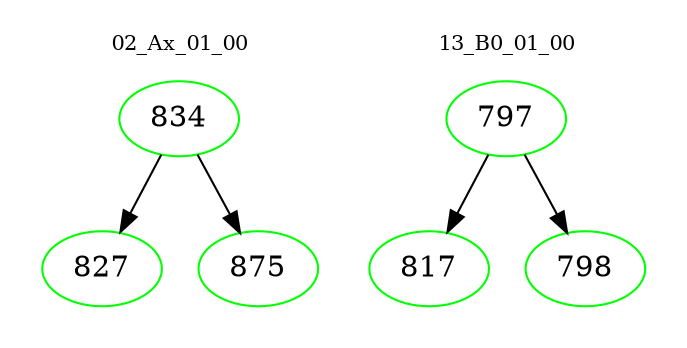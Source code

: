 digraph{
subgraph cluster_0 {
color = white
label = "02_Ax_01_00";
fontsize=10;
T0_834 [label="834", color="green"]
T0_834 -> T0_827 [color="black"]
T0_827 [label="827", color="green"]
T0_834 -> T0_875 [color="black"]
T0_875 [label="875", color="green"]
}
subgraph cluster_1 {
color = white
label = "13_B0_01_00";
fontsize=10;
T1_797 [label="797", color="green"]
T1_797 -> T1_817 [color="black"]
T1_817 [label="817", color="green"]
T1_797 -> T1_798 [color="black"]
T1_798 [label="798", color="green"]
}
}
